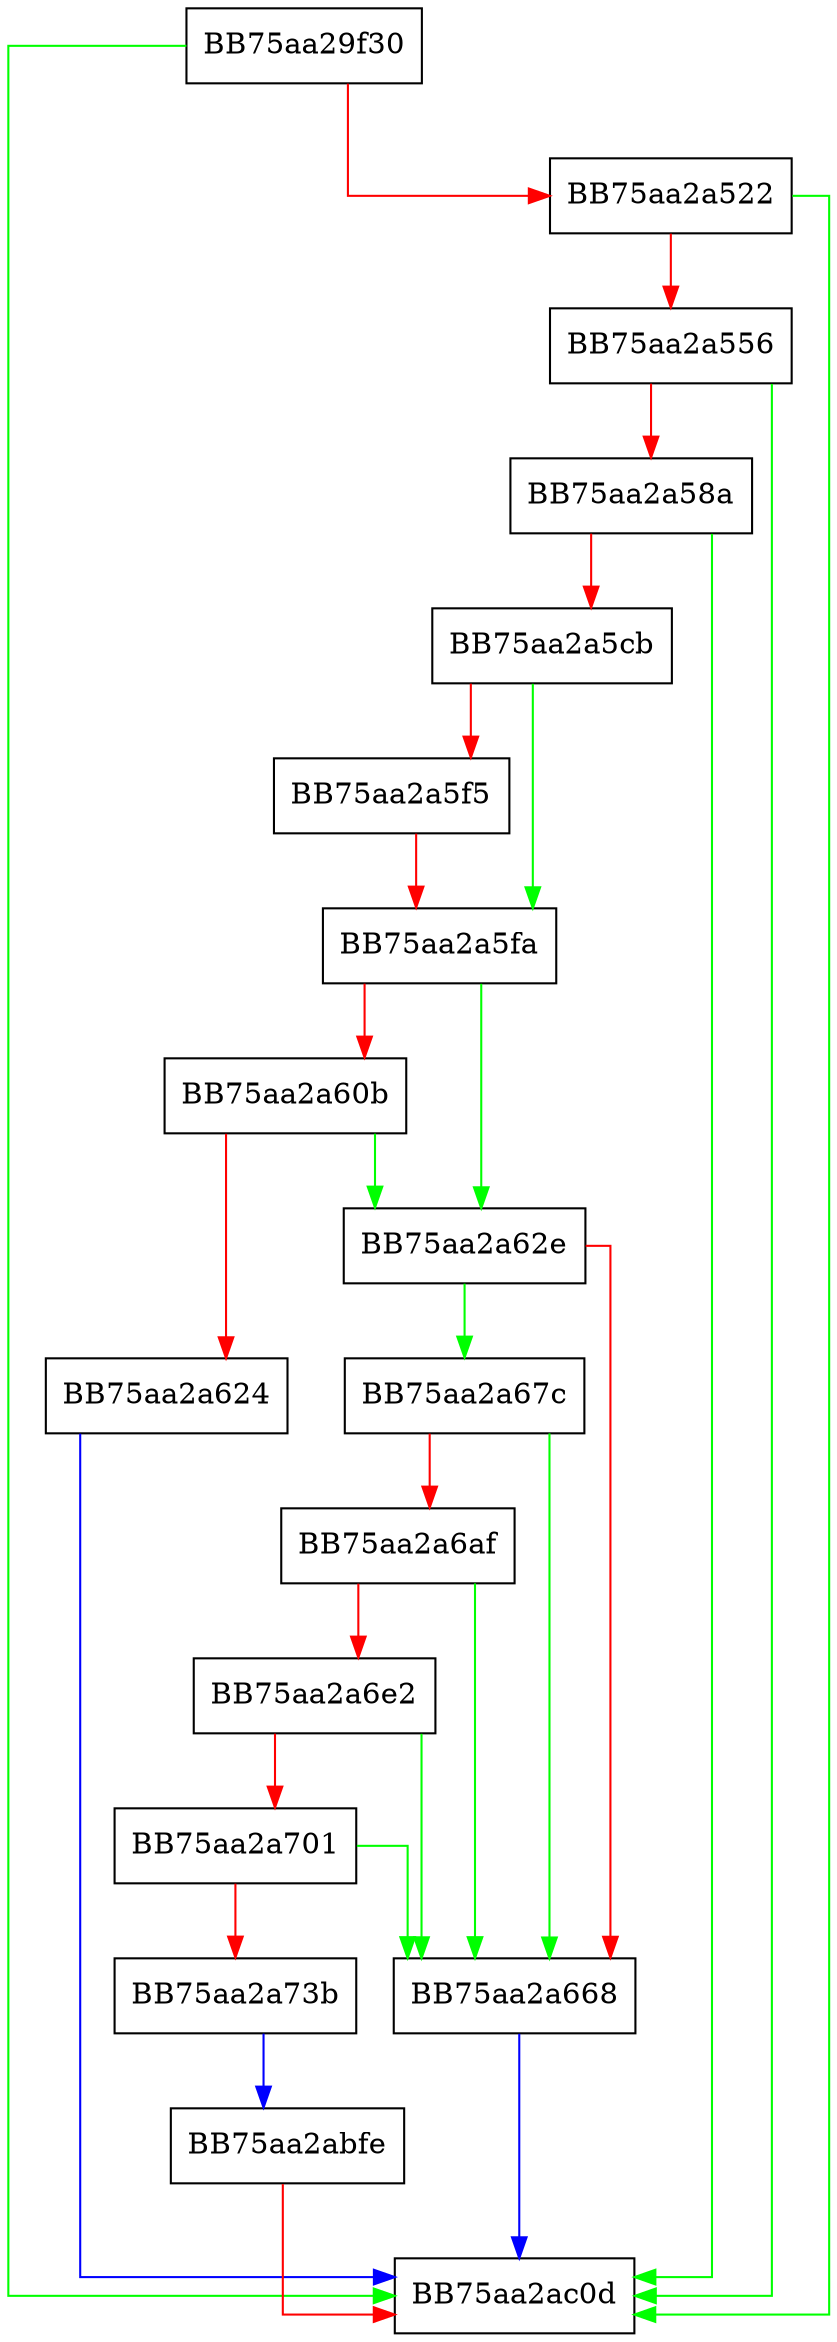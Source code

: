 digraph nscript_init_module {
  node [shape="box"];
  graph [splines=ortho];
  BB75aa29f30 -> BB75aa2ac0d [color="green"];
  BB75aa29f30 -> BB75aa2a522 [color="red"];
  BB75aa2a522 -> BB75aa2ac0d [color="green"];
  BB75aa2a522 -> BB75aa2a556 [color="red"];
  BB75aa2a556 -> BB75aa2ac0d [color="green"];
  BB75aa2a556 -> BB75aa2a58a [color="red"];
  BB75aa2a58a -> BB75aa2ac0d [color="green"];
  BB75aa2a58a -> BB75aa2a5cb [color="red"];
  BB75aa2a5cb -> BB75aa2a5fa [color="green"];
  BB75aa2a5cb -> BB75aa2a5f5 [color="red"];
  BB75aa2a5f5 -> BB75aa2a5fa [color="red"];
  BB75aa2a5fa -> BB75aa2a62e [color="green"];
  BB75aa2a5fa -> BB75aa2a60b [color="red"];
  BB75aa2a60b -> BB75aa2a62e [color="green"];
  BB75aa2a60b -> BB75aa2a624 [color="red"];
  BB75aa2a624 -> BB75aa2ac0d [color="blue"];
  BB75aa2a62e -> BB75aa2a67c [color="green"];
  BB75aa2a62e -> BB75aa2a668 [color="red"];
  BB75aa2a668 -> BB75aa2ac0d [color="blue"];
  BB75aa2a67c -> BB75aa2a668 [color="green"];
  BB75aa2a67c -> BB75aa2a6af [color="red"];
  BB75aa2a6af -> BB75aa2a668 [color="green"];
  BB75aa2a6af -> BB75aa2a6e2 [color="red"];
  BB75aa2a6e2 -> BB75aa2a668 [color="green"];
  BB75aa2a6e2 -> BB75aa2a701 [color="red"];
  BB75aa2a701 -> BB75aa2a668 [color="green"];
  BB75aa2a701 -> BB75aa2a73b [color="red"];
  BB75aa2a73b -> BB75aa2abfe [color="blue"];
  BB75aa2abfe -> BB75aa2ac0d [color="red"];
}